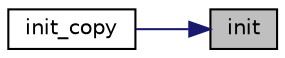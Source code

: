 digraph "init"
{
 // LATEX_PDF_SIZE
  edge [fontname="Helvetica",fontsize="10",labelfontname="Helvetica",labelfontsize="10"];
  node [fontname="Helvetica",fontsize="10",shape=record];
  rankdir="RL";
  Node46 [label="init",height=0.2,width=0.4,color="black", fillcolor="grey75", style="filled", fontcolor="black",tooltip=" "];
  Node46 -> Node47 [dir="back",color="midnightblue",fontsize="10",style="solid"];
  Node47 [label="init_copy",height=0.2,width=0.4,color="black", fillcolor="white", style="filled",URL="$ltm__desc_8c.html#a9c0dddd7edf258f69ca346540f3da61a",tooltip=" "];
}
